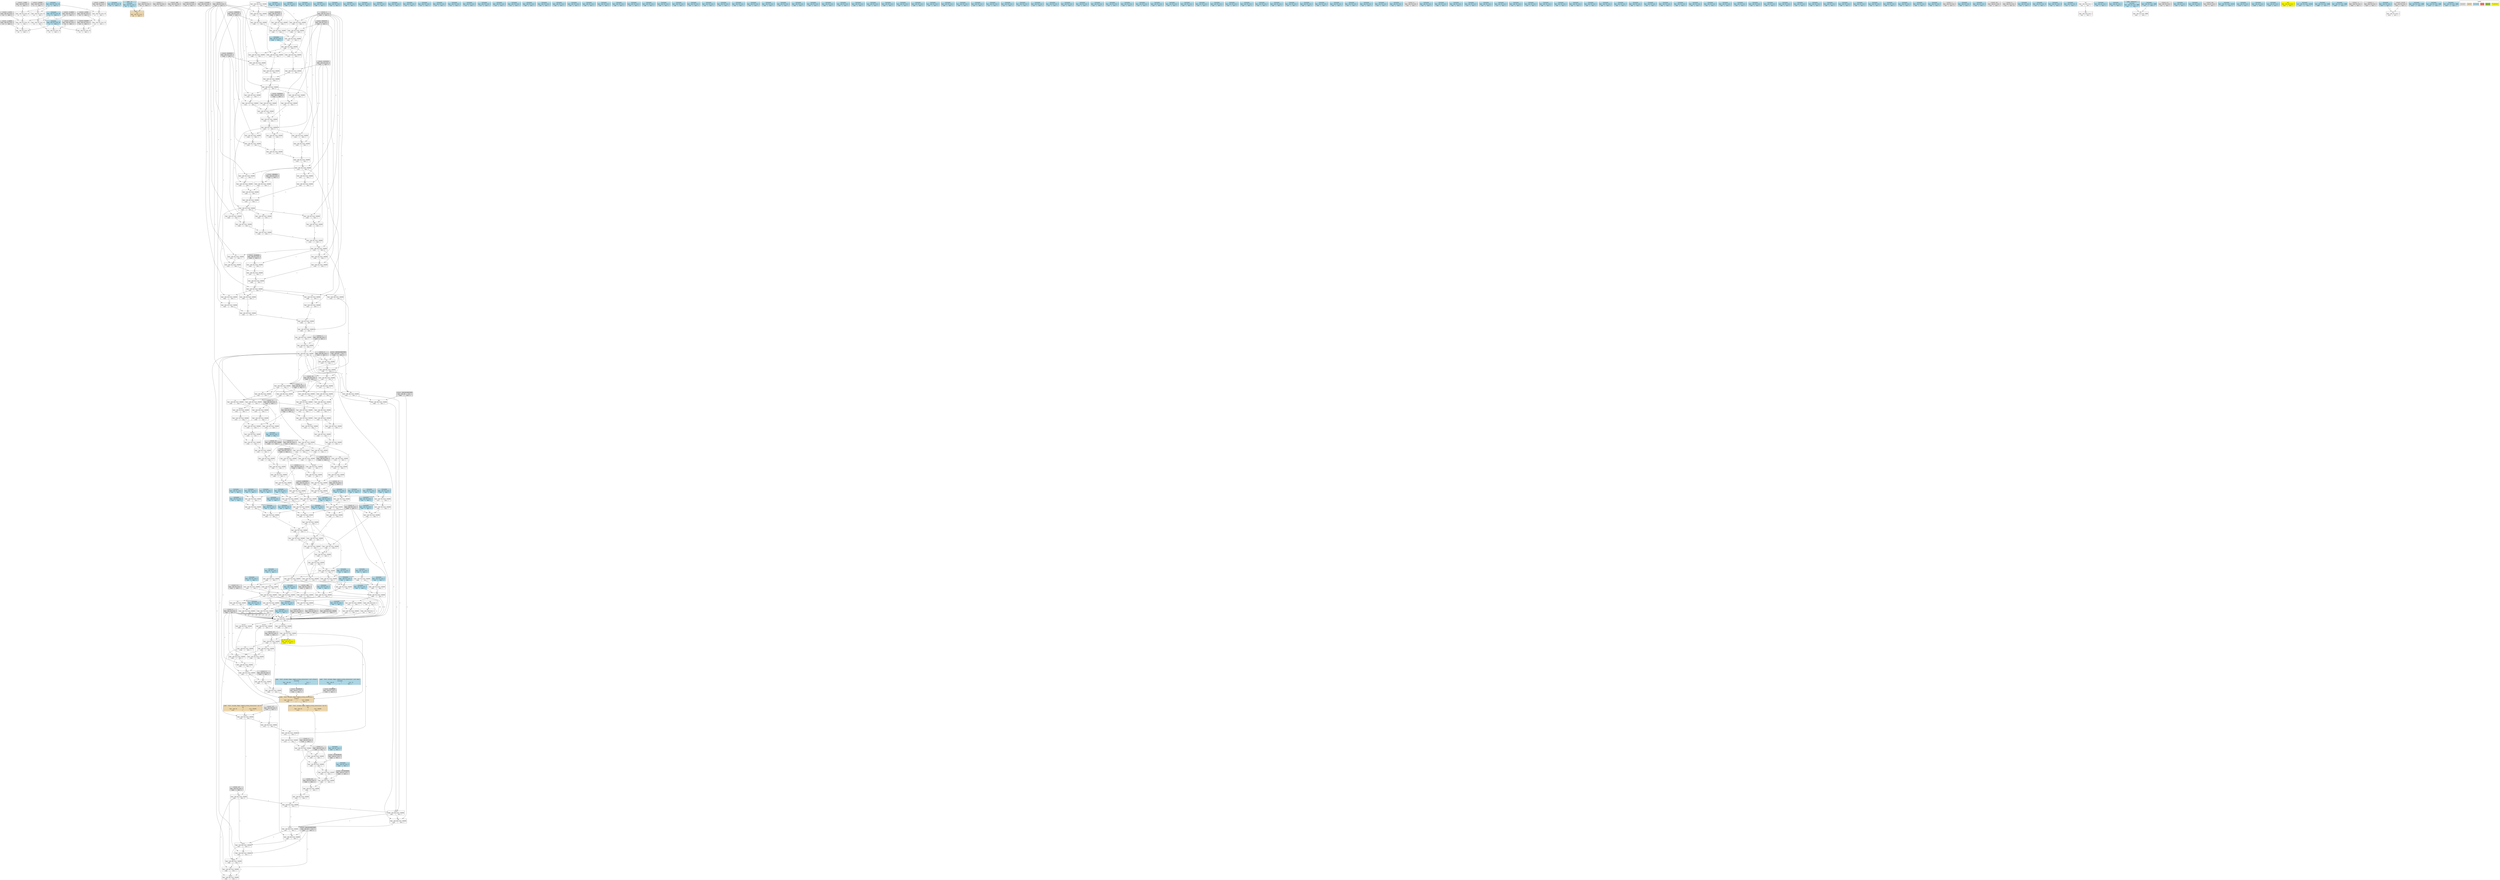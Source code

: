 digraph {
    rankdir=TB;
    graph [dpi=50 fontname=Consolas];
    node [shape=record fontname=Consolas];
    edge [fontname=Consolas];
    1 [label="{Evaluated|{Type: cuda f32|Size: 95}|{r1|Refs: 4}}}" fillcolor=lightblue2 style=filled];
    2 [label="{Evaluated|{Type: cuda f32|Size: 95}|{r2|Refs: 4}}}" fillcolor=lightblue2 style=filled];
    3 [label="{Evaluated|{Type: cuda f32|Size: 95}|{r3|Refs: 4}}}" fillcolor=lightblue2 style=filled];
    5 [label="{Literal: 3.24048|{Type: cuda f32|Size: 1}|{r5|Refs: 1}}}" fillcolor=gray90 style=filled];
    6 [label="{Literal: -0.969256|{Type: cuda f32|Size: 1}|{r6|Refs: 1}}}" fillcolor=gray90 style=filled];
    7 [label="{Literal: 0.055648|{Type: cuda f32|Size: 1}|{r7|Refs: 1}}}" fillcolor=gray90 style=filled];
    8 [label="{mul|{Type: cuda f32|Size: 95}|{r8|Refs: 1}}}"];
    9 [label="{mul|{Type: cuda f32|Size: 95}|{r9|Refs: 1}}}"];
    10 [label="{mul|{Type: cuda f32|Size: 95}|{r10|Refs: 1}}}"];
    11 [label="{Literal: -1.53715|{Type: cuda f32|Size: 1}|{r11|Refs: 1}}}" fillcolor=gray90 style=filled];
    12 [label="{Literal: 1.87599|{Type: cuda f32|Size: 1}|{r12|Refs: 1}}}" fillcolor=gray90 style=filled];
    13 [label="{Literal: -0.204043|{Type: cuda f32|Size: 1}|{r13|Refs: 1}}}" fillcolor=gray90 style=filled];
    14 [label="{fma|{Type: cuda f32|Size: 95}|{r14|Refs: 1}}}"];
    15 [label="{fma|{Type: cuda f32|Size: 95}|{r15|Refs: 1}}}"];
    16 [label="{fma|{Type: cuda f32|Size: 95}|{r16|Refs: 1}}}"];
    17 [label="{Literal: -0.498535|{Type: cuda f32|Size: 1}|{r17|Refs: 1}}}" fillcolor=gray90 style=filled];
    18 [label="{Literal: 0.041556|{Type: cuda f32|Size: 1}|{r18|Refs: 1}}}" fillcolor=gray90 style=filled];
    19 [label="{Literal: 1.05731|{Type: cuda f32|Size: 1}|{r19|Refs: 1}}}" fillcolor=gray90 style=filled];
    20 [label="{fma|{Type: cuda f32|Size: 95}|{r20|Refs: 1}}}"];
    21 [label="{fma|{Type: cuda f32|Size: 95}|{r21|Refs: 1}}}"];
    22 [label="{fma|{Type: cuda f32|Size: 95}|{r22|Refs: 1}}}"];
    23 [label="{Evaluated|{Type: cuda f32|Size: 95}|{r23|Refs: 1}}}" fillcolor=lightblue2 style=filled];
    24 [label="{Label: \"b\"|Evaluated|{Type: cuda f32|Size: 1}|{r24|Refs: 2}}}" fillcolor=lightblue2 style=filled];
    25 [label="{Literal: 2|{Type: cuda f32|Size: 1}|{r25|Refs: 2}}}" fillcolor=gray90 style=filled];
    26 [label="{Label: \"c\"|mul|{Type: cuda f32|Size: 1}|{r26|Refs: 1}}}" fillcolor=wheat style=filled];
    27 [label="{Literal: 1|{Type: cuda f32|Size: 1}|{r27|Refs: 1}}}" fillcolor=gray90 style=filled];
    76 [label="{Literal: 1000|{Type: cuda f32|Size: 1}|{r76|Refs: 1}}}" fillcolor=gray90 style=filled];
    115 [label="{Literal: 0.315299|{Type: cuda f32|Size: 1}|{r115|Refs: 2}}}" fillcolor=gray90 style=filled];
    147 [label="{Literal: -0.315299|{Type: cuda f32|Size: 1}|{r147|Refs: 2}}}" fillcolor=gray90 style=filled];
    151 [label="{Evaluated|{Type: cuda f32|Size: 1}|{r151|Refs: 2}}}" fillcolor=lightblue2 style=filled];
    152 [label="{Evaluated|{Type: cuda f32|Size: 1}|{r152|Refs: 2}}}" fillcolor=lightblue2 style=filled];
    153 [label="{Evaluated|{Type: cuda f32|Size: 1}|{r153|Refs: 2}}}" fillcolor=lightblue2 style=filled];
    154 [label="{Evaluated|{Type: cuda f32|Size: 1}|{r154|Refs: 1}}}" fillcolor=lightblue2 style=filled];
    155 [label="{Evaluated|{Type: cuda f32|Size: 1}|{r155|Refs: 2}}}" fillcolor=lightblue2 style=filled];
    156 [label="{Evaluated|{Type: cuda f32|Size: 1}|{r156|Refs: 2}}}" fillcolor=lightblue2 style=filled];
    157 [label="{Evaluated|{Type: cuda f32|Size: 1}|{r157|Refs: 2}}}" fillcolor=lightblue2 style=filled];
    158 [label="{Evaluated|{Type: cuda f32|Size: 1}|{r158|Refs: 1}}}" fillcolor=lightblue2 style=filled];
    159 [label="{Evaluated|{Type: cuda f32|Size: 1}|{r159|Refs: 2}}}" fillcolor=lightblue2 style=filled];
    160 [label="{Evaluated|{Type: cuda f32|Size: 1}|{r160|Refs: 2}}}" fillcolor=lightblue2 style=filled];
    161 [label="{Evaluated|{Type: cuda f32|Size: 1}|{r161|Refs: 2}}}" fillcolor=lightblue2 style=filled];
    162 [label="{Evaluated|{Type: cuda f32|Size: 1}|{r162|Refs: 1}}}" fillcolor=lightblue2 style=filled];
    163 [label="{Evaluated|{Type: cuda f32|Size: 1}|{r163|Refs: 2}}}" fillcolor=lightblue2 style=filled];
    164 [label="{Evaluated|{Type: cuda f32|Size: 1}|{r164|Refs: 2}}}" fillcolor=lightblue2 style=filled];
    165 [label="{Evaluated|{Type: cuda f32|Size: 1}|{r165|Refs: 2}}}" fillcolor=lightblue2 style=filled];
    166 [label="{Evaluated|{Type: cuda f32|Size: 1}|{r166|Refs: 1}}}" fillcolor=lightblue2 style=filled];
    167 [label="{Evaluated|{Type: cuda f32|Size: 1}|{r167|Refs: 1}}}" fillcolor=lightblue2 style=filled];
    168 [label="{Evaluated|{Type: cuda f32|Size: 1}|{r168|Refs: 1}}}" fillcolor=lightblue2 style=filled];
    169 [label="{Evaluated|{Type: cuda f32|Size: 1}|{r169|Refs: 1}}}" fillcolor=lightblue2 style=filled];
    170 [label="{Evaluated|{Type: cuda f32|Size: 1}|{r170|Refs: 1}}}" fillcolor=lightblue2 style=filled];
    171 [label="{Evaluated|{Type: cuda f32|Size: 1}|{r171|Refs: 1}}}" fillcolor=lightblue2 style=filled];
    172 [label="{Evaluated|{Type: cuda f32|Size: 1}|{r172|Refs: 1}}}" fillcolor=lightblue2 style=filled];
    173 [label="{Evaluated|{Type: cuda f32|Size: 1}|{r173|Refs: 1}}}" fillcolor=lightblue2 style=filled];
    174 [label="{Evaluated|{Type: cuda f32|Size: 1}|{r174|Refs: 1}}}" fillcolor=lightblue2 style=filled];
    175 [label="{Evaluated|{Type: cuda f32|Size: 1}|{r175|Refs: 1}}}" fillcolor=lightblue2 style=filled];
    176 [label="{Evaluated|{Type: cuda f32|Size: 1}|{r176|Refs: 1}}}" fillcolor=lightblue2 style=filled];
    177 [label="{Evaluated|{Type: cuda f32|Size: 1}|{r177|Refs: 1}}}" fillcolor=lightblue2 style=filled];
    178 [label="{Evaluated|{Type: cuda f32|Size: 1}|{r178|Refs: 1}}}" fillcolor=lightblue2 style=filled];
    179 [label="{Evaluated|{Type: cuda f32|Size: 1}|{r179|Refs: 1}}}" fillcolor=lightblue2 style=filled];
    180 [label="{Evaluated|{Type: cuda f32|Size: 1}|{r180|Refs: 1}}}" fillcolor=lightblue2 style=filled];
    181 [label="{Evaluated|{Type: cuda f32|Size: 1}|{r181|Refs: 1}}}" fillcolor=lightblue2 style=filled];
    182 [label="{Evaluated|{Type: cuda f32|Size: 1}|{r182|Refs: 1}}}" fillcolor=lightblue2 style=filled];
    183 [label="{Evaluated|{Type: cuda f32|Size: 1}|{r183|Refs: 1}}}" fillcolor=lightblue2 style=filled];
    184 [label="{Evaluated|{Type: cuda f32|Size: 1}|{r184|Refs: 1}}}" fillcolor=lightblue2 style=filled];
    185 [label="{Evaluated|{Type: cuda f32|Size: 1}|{r185|Refs: 1}}}" fillcolor=lightblue2 style=filled];
    186 [label="{Evaluated|{Type: cuda f32|Size: 1}|{r186|Refs: 1}}}" fillcolor=lightblue2 style=filled];
    187 [label="{Evaluated|{Type: cuda f32|Size: 1}|{r187|Refs: 1}}}" fillcolor=lightblue2 style=filled];
    188 [label="{Evaluated|{Type: cuda f32|Size: 1}|{r188|Refs: 1}}}" fillcolor=lightblue2 style=filled];
    189 [label="{Evaluated|{Type: cuda f32|Size: 1}|{r189|Refs: 1}}}" fillcolor=lightblue2 style=filled];
    190 [label="{Evaluated|{Type: cuda f32|Size: 1}|{r190|Refs: 1}}}" fillcolor=lightblue2 style=filled];
    191 [label="{Evaluated|{Type: cuda f32|Size: 1}|{r191|Refs: 1}}}" fillcolor=lightblue2 style=filled];
    192 [label="{Evaluated|{Type: cuda f32|Size: 1}|{r192|Refs: 1}}}" fillcolor=lightblue2 style=filled];
    193 [label="{Evaluated|{Type: cuda f32|Size: 1}|{r193|Refs: 1}}}" fillcolor=lightblue2 style=filled];
    194 [label="{Evaluated|{Type: cuda f32|Size: 1}|{r194|Refs: 1}}}" fillcolor=lightblue2 style=filled];
    195 [label="{Evaluated|{Type: cuda f32|Size: 1}|{r195|Refs: 1}}}" fillcolor=lightblue2 style=filled];
    196 [label="{Evaluated|{Type: cuda f32|Size: 1}|{r196|Refs: 1}}}" fillcolor=lightblue2 style=filled];
    197 [label="{Evaluated|{Type: cuda f32|Size: 1}|{r197|Refs: 1}}}" fillcolor=lightblue2 style=filled];
    198 [label="{Evaluated|{Type: cuda f32|Size: 1}|{r198|Refs: 1}}}" fillcolor=lightblue2 style=filled];
    199 [label="{Evaluated|{Type: cuda f32|Size: 1}|{r199|Refs: 1}}}" fillcolor=lightblue2 style=filled];
    200 [label="{Evaluated|{Type: cuda f32|Size: 1}|{r200|Refs: 1}}}" fillcolor=lightblue2 style=filled];
    201 [label="{Evaluated|{Type: cuda f32|Size: 1}|{r201|Refs: 1}}}" fillcolor=lightblue2 style=filled];
    202 [label="{Evaluated|{Type: cuda f32|Size: 1}|{r202|Refs: 1}}}" fillcolor=lightblue2 style=filled];
    203 [label="{Evaluated|{Type: cuda f32|Size: 1}|{r203|Refs: 1}}}" fillcolor=lightblue2 style=filled];
    204 [label="{Evaluated|{Type: cuda f32|Size: 1}|{r204|Refs: 1}}}" fillcolor=lightblue2 style=filled];
    205 [label="{Evaluated|{Type: cuda f32|Size: 1}|{r205|Refs: 1}}}" fillcolor=lightblue2 style=filled];
    206 [label="{Evaluated|{Type: cuda f32|Size: 1}|{r206|Refs: 1}}}" fillcolor=lightblue2 style=filled];
    207 [label="{Evaluated|{Type: cuda f32|Size: 1}|{r207|Refs: 1}}}" fillcolor=lightblue2 style=filled];
    208 [label="{Evaluated|{Type: cuda f32|Size: 1}|{r208|Refs: 1}}}" fillcolor=lightblue2 style=filled];
    209 [label="{Evaluated|{Type: cuda f32|Size: 1}|{r209|Refs: 1}}}" fillcolor=lightblue2 style=filled];
    210 [label="{Evaluated|{Type: cuda f32|Size: 1}|{r210|Refs: 1}}}" fillcolor=lightblue2 style=filled];
    211 [label="{Evaluated|{Type: cuda f32|Size: 1}|{r211|Refs: 1}}}" fillcolor=lightblue2 style=filled];
    212 [label="{Evaluated|{Type: cuda f32|Size: 1}|{r212|Refs: 1}}}" fillcolor=lightblue2 style=filled];
    213 [label="{Evaluated|{Type: cuda f32|Size: 1}|{r213|Refs: 1}}}" fillcolor=lightblue2 style=filled];
    214 [label="{Evaluated|{Type: cuda f32|Size: 1}|{r214|Refs: 1}}}" fillcolor=lightblue2 style=filled];
    215 [label="{Evaluated|{Type: cuda f32|Size: 1}|{r215|Refs: 2}}}" fillcolor=lightblue2 style=filled];
    216 [label="{Evaluated|{Type: cuda f32|Size: 1}|{r216|Refs: 2}}}" fillcolor=lightblue2 style=filled];
    217 [label="{Evaluated|{Type: cuda f32|Size: 1}|{r217|Refs: 2}}}" fillcolor=lightblue2 style=filled];
    218 [label="{Evaluated|{Type: cuda f32|Size: 1}|{r218|Refs: 2}}}" fillcolor=lightblue2 style=filled];
    219 [label="{Evaluated|{Type: cuda f32|Size: 1}|{r219|Refs: 2}}}" fillcolor=lightblue2 style=filled];
    220 [label="{Evaluated|{Type: cuda f32|Size: 1}|{r220|Refs: 2}}}" fillcolor=lightblue2 style=filled];
    221 [label="{Evaluated|{Type: cuda f32|Size: 1}|{r221|Refs: 2}}}" fillcolor=lightblue2 style=filled];
    222 [label="{Evaluated|{Type: cuda f32|Size: 1}|{r222|Refs: 2}}}" fillcolor=lightblue2 style=filled];
    223 [label="{Evaluated|{Type: cuda f32|Size: 1}|{r223|Refs: 2}}}" fillcolor=lightblue2 style=filled];
    224 [label="{Evaluated|{Type: cuda f32|Size: 1}|{r224|Refs: 2}}}" fillcolor=lightblue2 style=filled];
    225 [label="{Evaluated|{Type: cuda f32|Size: 1}|{r225|Refs: 2}}}" fillcolor=lightblue2 style=filled];
    226 [label="{Evaluated|{Type: cuda f32|Size: 1}|{r226|Refs: 2}}}" fillcolor=lightblue2 style=filled];
    227 [label="{Evaluated|{Type: cuda f32|Size: 1}|{r227|Refs: 2}}}" fillcolor=lightblue2 style=filled];
    228 [label="{Evaluated|{Type: cuda f32|Size: 1}|{r228|Refs: 2}}}" fillcolor=lightblue2 style=filled];
    229 [label="{Evaluated|{Type: cuda f32|Size: 1}|{r229|Refs: 2}}}" fillcolor=lightblue2 style=filled];
    230 [label="{Evaluated|{Type: cuda f32|Size: 1}|{r230|Refs: 2}}}" fillcolor=lightblue2 style=filled];
    231 [label="{Evaluated|{Type: cuda f32|Size: 1}|{r231|Refs: 1}}}" fillcolor=lightblue2 style=filled];
    232 [label="{Evaluated|{Type: cuda f32|Size: 1}|{r232|Refs: 1}}}" fillcolor=lightblue2 style=filled];
    233 [label="{Evaluated|{Type: cuda f32|Size: 1}|{r233|Refs: 1}}}" fillcolor=lightblue2 style=filled];
    234 [label="{Evaluated|{Type: cuda f32|Size: 1}|{r234|Refs: 1}}}" fillcolor=lightblue2 style=filled];
    235 [label="{Evaluated|{Type: cuda f32|Size: 1}|{r235|Refs: 1}}}" fillcolor=lightblue2 style=filled];
    236 [label="{Evaluated|{Type: cuda f32|Size: 1}|{r236|Refs: 1}}}" fillcolor=lightblue2 style=filled];
    237 [label="{Evaluated|{Type: cuda f32|Size: 1}|{r237|Refs: 1}}}" fillcolor=lightblue2 style=filled];
    238 [label="{Evaluated|{Type: cuda f32|Size: 1}|{r238|Refs: 1}}}" fillcolor=lightblue2 style=filled];
    239 [label="{Evaluated|{Type: cuda f32|Size: 1}|{r239|Refs: 1}}}" fillcolor=lightblue2 style=filled];
    240 [label="{Evaluated|{Type: cuda f32|Size: 1}|{r240|Refs: 1}}}" fillcolor=lightblue2 style=filled];
    241 [label="{Evaluated|{Type: cuda f32|Size: 1}|{r241|Refs: 1}}}" fillcolor=lightblue2 style=filled];
    242 [label="{Evaluated|{Type: cuda f32|Size: 1}|{r242|Refs: 1}}}" fillcolor=lightblue2 style=filled];
    243 [label="{Evaluated|{Type: cuda f32|Size: 1}|{r243|Refs: 1}}}" fillcolor=lightblue2 style=filled];
    244 [label="{Evaluated|{Type: cuda f32|Size: 1}|{r244|Refs: 1}}}" fillcolor=lightblue2 style=filled];
    245 [label="{Evaluated|{Type: cuda f32|Size: 1}|{r245|Refs: 1}}}" fillcolor=lightblue2 style=filled];
    246 [label="{Evaluated|{Type: cuda f32|Size: 1}|{r246|Refs: 1}}}" fillcolor=lightblue2 style=filled];
    247 [label="{Evaluated|{Type: cuda f32|Size: 1}|{r247|Refs: 1}}}" fillcolor=lightblue2 style=filled];
    248 [label="{Evaluated|{Type: cuda f32|Size: 1}|{r248|Refs: 1}}}" fillcolor=lightblue2 style=filled];
    249 [label="{Evaluated|{Type: cuda f32|Size: 1}|{r249|Refs: 1}}}" fillcolor=lightblue2 style=filled];
    250 [label="{Evaluated|{Type: cuda f32|Size: 1}|{r250|Refs: 1}}}" fillcolor=lightblue2 style=filled];
    251 [label="{Evaluated|{Type: cuda f32|Size: 1}|{r251|Refs: 1}}}" fillcolor=lightblue2 style=filled];
    252 [label="{Evaluated|{Type: cuda f32|Size: 1}|{r252|Refs: 1}}}" fillcolor=lightblue2 style=filled];
    253 [label="{Evaluated|{Type: cuda f32|Size: 1}|{r253|Refs: 1}}}" fillcolor=lightblue2 style=filled];
    254 [label="{Evaluated|{Type: cuda f32|Size: 1}|{r254|Refs: 1}}}" fillcolor=lightblue2 style=filled];
    255 [label="{Literal: 0|{Type: cuda f32|Size: 1}|{r255|Refs: 2}}}" fillcolor=gray90 style=filled];
    267 [label="{Evaluated|{Type: cuda f32|Size: 1}|{r267|Refs: 1}}}" fillcolor=lightblue2 style=filled];
    268 [label="{Evaluated|{Type: cuda f32|Size: 1}|{r268|Refs: 1}}}" fillcolor=lightblue2 style=filled];
    269 [label="{Evaluated|{Type: cuda f32|Size: 1}|{r269|Refs: 1}}}" fillcolor=lightblue2 style=filled];
    275 [label="{Evaluated|{Type: cuda f32|Size: 1}|{r275|Refs: 1}}}" fillcolor=lightblue2 style=filled];
    276 [label="{Evaluated|{Type: cuda f32|Size: 1}|{r276|Refs: 1}}}" fillcolor=lightblue2 style=filled];
    277 [label="{Evaluated|{Type: cuda f32|Size: 1}|{r277|Refs: 1}}}" fillcolor=lightblue2 style=filled];
    278 [label="{Evaluated|{Type: cuda f32|Size: 1}|{r278|Refs: 1}}}" fillcolor=lightblue2 style=filled];
    279 [label="{Evaluated|{Type: cuda f32|Size: 1}|{r279|Refs: 1}}}" fillcolor=lightblue2 style=filled];
    280 [label="{Evaluated|{Type: cuda f32|Size: 1}|{r280|Refs: 1}}}" fillcolor=lightblue2 style=filled];
    281 [label="{Evaluated|{Type: cuda f32|Size: 1}|{r281|Refs: 1}}}" fillcolor=lightblue2 style=filled];
    282 [label="{Evaluated|{Type: cuda f32|Size: 1}|{r282|Refs: 1}}}" fillcolor=lightblue2 style=filled];
    283 [label="{Evaluated|{Type: cuda f32|Size: 1}|{r283|Refs: 1}}}" fillcolor=lightblue2 style=filled];
    284 [label="{Evaluated|{Type: cuda f32|Size: 1}|{r284|Refs: 1}}}" fillcolor=lightblue2 style=filled];
    285 [label="{Evaluated|{Type: cuda f32|Size: 1}|{r285|Refs: 1}}}" fillcolor=lightblue2 style=filled];
    286 [label="{Evaluated|{Type: cuda f32|Size: 1}|{r286|Refs: 1}}}" fillcolor=lightblue2 style=filled];
    287 [label="{Evaluated|{Type: cuda f32|Size: 1}|{r287|Refs: 1}}}" fillcolor=lightblue2 style=filled];
    288 [label="{Evaluated|{Type: cuda f32|Size: 1}|{r288|Refs: 1}}}" fillcolor=lightblue2 style=filled];
    289 [label="{Evaluated|{Type: cuda f32|Size: 1}|{r289|Refs: 1}}}" fillcolor=lightblue2 style=filled];
    290 [label="{Evaluated|{Type: cuda f32|Size: 1}|{r290|Refs: 1}}}" fillcolor=lightblue2 style=filled];
    291 [label="{Evaluated|{Type: cuda f32|Size: 1}|{r291|Refs: 1}}}" fillcolor=lightblue2 style=filled];
    292 [label="{Evaluated|{Type: cuda f32|Size: 1}|{r292|Refs: 1}}}" fillcolor=lightblue2 style=filled];
    293 [label="{Evaluated|{Type: cuda f32|Size: 1}|{r293|Refs: 1}}}" fillcolor=lightblue2 style=filled];
    294 [label="{Evaluated|{Type: cuda f32|Size: 1}|{r294|Refs: 1}}}" fillcolor=lightblue2 style=filled];
    295 [label="{Evaluated|{Type: cuda f32|Size: 1}|{r295|Refs: 1}}}" fillcolor=lightblue2 style=filled];
    296 [label="{Evaluated|{Type: cuda f32|Size: 1}|{r296|Refs: 1}}}" fillcolor=lightblue2 style=filled];
    297 [label="{Evaluated|{Type: cuda f32|Size: 1}|{r297|Refs: 1}}}" fillcolor=lightblue2 style=filled];
    298 [label="{Evaluated|{Type: cuda f32|Size: 1}|{r298|Refs: 1}}}" fillcolor=lightblue2 style=filled];
    299 [label="{Evaluated|{Type: cuda f32|Size: 1}|{r299|Refs: 1}}}" fillcolor=lightblue2 style=filled];
    300 [label="{Evaluated|{Type: cuda f32|Size: 1}|{r300|Refs: 1}}}" fillcolor=lightblue2 style=filled];
    301 [label="{Evaluated|{Type: cuda f32|Size: 1}|{r301|Refs: 1}}}" fillcolor=lightblue2 style=filled];
    302 [label="{Evaluated|{Type: cuda f32|Size: 1}|{r302|Refs: 1}}}" fillcolor=lightblue2 style=filled];
    303 [label="{Evaluated|{Type: cuda f32|Size: 1}|{r303|Refs: 1}}}" fillcolor=lightblue2 style=filled];
    304 [label="{Evaluated|{Type: cuda f32|Size: 1}|{r304|Refs: 1}}}" fillcolor=lightblue2 style=filled];
    305 [label="{Evaluated|{Type: cuda f32|Size: 1}|{r305|Refs: 1}}}" fillcolor=lightblue2 style=filled];
    306 [label="{Evaluated|{Type: cuda f32|Size: 1}|{r306|Refs: 1}}}" fillcolor=lightblue2 style=filled];
    307 [label="{Literal: 1|{Type: cuda f32|Size: 1}|{r307|Refs: 17}}}" fillcolor=gray90 style=filled];
    309 [label="{Evaluated|{Type: cuda u32|Size: 1}|{r309|Refs: 1}}}" fillcolor=lightblue2 style=filled];
    310 [label="{Evaluated|{Type: cuda u32|Size: 1}|{r310|Refs: 1}}}" fillcolor=lightblue2 style=filled];
    312 [label="{Literal: 0x1|{Type: cuda ptr|Size: 1}|{r312|Refs: 1}}}" fillcolor=gray90 style=filled];
    313 [label="{Literal: 0|{Type: cuda f32|Size: 1}|{r313|Refs: 50}}}" fillcolor=gray90 style=filled];
    314 [label="{Evaluated|{Type: cuda u32|Size: 6}|{r314|Refs: 1}}}" fillcolor=lightblue2 style=filled];
    315 [label="{Evaluated|{Type: cuda f32|Size: 12}|{r315|Refs: 1}}}" fillcolor=lightblue2 style=filled];
    316 [label="{Evaluated|{Type: cuda f32|Size: 12}|{r316|Refs: 1}}}" fillcolor=lightblue2 style=filled];
    317 [label="{Evaluated|{Type: cuda f32|Size: 8}|{r317|Refs: 1}}}" fillcolor=lightblue2 style=filled];
    319 [label="{nop|{Type: cuda void |Size: 1}|{r319|Refs: 1}}}"];
    320 [label="{nop|{Type: cuda void |Size: 1}|{r320|Refs: 1}}}"];
    321 [label="{nop|{Type: cuda void |Size: 1}|{r321|Refs: 3}}}"];
    322 [label="{nop|{Type: cuda void |Size: 1}|{r322|Refs: 2}}}"];
    323 [label="{Evaluated|{Type: cuda u64|Size: 1}|{r323|Refs: 2}}}" fillcolor=lightblue2 style=filled];
    324 [label="{Evaluated|{Type: cuda u32|Size: 1}|{r324|Refs: 1}}}" fillcolor=lightblue2 style=filled];
    325 [label="{Evaluated|{Type: cuda u32|Size: 1}|{r325|Refs: 1}}}" fillcolor=lightblue2 style=filled];
    326 [label="{Label: \"myTexture\"|Evaluated|{Type: cuda f32|Size: 40000}|{r326|Refs: 2}}}" fillcolor=lightblue2 style=filled];
    327 [label="{Literal: 0.5|{Type: cuda f32|Size: 1}|{r327|Refs: 1}}}" fillcolor=gray90 style=filled];
    329 [label="{Evaluated|{Type: cuda u32|Size: 1}|{r329|Refs: 1}}}" fillcolor=lightblue2 style=filled];
    330 [label="{Evaluated|{Type: cuda u32|Size: 1}|{r330|Refs: 1}}}" fillcolor=lightblue2 style=filled];
    332 [label="{Literal: 0x4|{Type: cuda ptr|Size: 1}|{r332|Refs: 1}}}" fillcolor=gray90 style=filled];
    333 [label="{Evaluated|{Type: cuda f32|Size: 40000}|{r333|Refs: 2}}}" fillcolor=lightblue2 style=filled];
    2169 [label="{Evaluated|{Type: cuda f32|Size: 3145728}|{r2169|Refs: 1}}}" fillcolor=lightblue2 style=filled];
    2178 [label="{Evaluated|{Type: cuda f32|Size: 1}|{r2178|Refs: 1}}}" fillcolor=lightblue2 style=filled];
    2189 [label="{Evaluated|{Type: cuda u32|Size: 1}|{r2189|Refs: 1}}}" fillcolor=lightblue2 style=filled];
    2190 [label="{Evaluated|{Type: cuda u32|Size: 1}|{r2190|Refs: 1}}}" fillcolor=lightblue2 style=filled];
    2191 [label="{counter|{Type: cuda u32|Size: 4194304}|{r2191|Refs: 5}}}"];
    2194 [label="{Evaluated|{Type: cuda u32|Size: 1}|{r2194|Refs: 1}}}" fillcolor=lightblue2 style=filled];
    2196 [label="{Literal: 2654435769|{Type: cuda u32|Size: 1}|{r2196|Refs: 2}}}" fillcolor=gray90 style=filled];
    2197 [label="{Literal: 4|{Type: cuda u32|Size: 1}|{r2197|Refs: 8}}}" fillcolor=gray90 style=filled];
    2198 [label="{shl|{Type: cuda u32|Size: 4194304}|{r2198|Refs: 1}}}"];
    2199 [label="{Literal: 2738958700|{Type: cuda u32|Size: 1}|{r2199|Refs: 4}}}" fillcolor=gray90 style=filled];
    2200 [label="{add|{Type: cuda u32|Size: 4194304}|{r2200|Refs: 1}}}"];
    2201 [label="{add|{Type: cuda u32|Size: 4194304}|{r2201|Refs: 1}}}"];
    2202 [label="{xor|{Type: cuda u32|Size: 4194304}|{r2202|Refs: 1}}}"];
    2203 [label="{Literal: 5|{Type: cuda u32|Size: 1}|{r2203|Refs: 8}}}" fillcolor=gray90 style=filled];
    2204 [label="{shr|{Type: cuda u32|Size: 4194304}|{r2204|Refs: 1}}}"];
    2205 [label="{Literal: 3355524772|{Type: cuda u32|Size: 1}|{r2205|Refs: 4}}}" fillcolor=gray90 style=filled];
    2206 [label="{add|{Type: cuda u32|Size: 4194304}|{r2206|Refs: 1}}}"];
    2207 [label="{xor|{Type: cuda u32|Size: 4194304}|{r2207|Refs: 1}}}"];
    2208 [label="{add|{Type: cuda u32|Size: 4194304}|{r2208|Refs: 4}}}"];
    2209 [label="{shl|{Type: cuda u32|Size: 4194304}|{r2209|Refs: 1}}}"];
    2210 [label="{Literal: 2911926141|{Type: cuda u32|Size: 1}|{r2210|Refs: 4}}}" fillcolor=gray90 style=filled];
    2211 [label="{add|{Type: cuda u32|Size: 4194304}|{r2211|Refs: 1}}}"];
    2212 [label="{add|{Type: cuda u32|Size: 4194304}|{r2212|Refs: 1}}}"];
    2213 [label="{xor|{Type: cuda u32|Size: 4194304}|{r2213|Refs: 1}}}"];
    2214 [label="{shr|{Type: cuda u32|Size: 4194304}|{r2214|Refs: 1}}}"];
    2215 [label="{Literal: 2123724318|{Type: cuda u32|Size: 1}|{r2215|Refs: 4}}}" fillcolor=gray90 style=filled];
    2216 [label="{add|{Type: cuda u32|Size: 4194304}|{r2216|Refs: 1}}}"];
    2217 [label="{xor|{Type: cuda u32|Size: 4194304}|{r2217|Refs: 1}}}"];
    2218 [label="{add|{Type: cuda u32|Size: 4194304}|{r2218|Refs: 4}}}"];
    2219 [label="{Literal: 1013904242|{Type: cuda u32|Size: 1}|{r2219|Refs: 2}}}" fillcolor=gray90 style=filled];
    2220 [label="{shl|{Type: cuda u32|Size: 4194304}|{r2220|Refs: 1}}}"];
    2221 [label="{add|{Type: cuda u32|Size: 4194304}|{r2221|Refs: 1}}}"];
    2222 [label="{add|{Type: cuda u32|Size: 4194304}|{r2222|Refs: 1}}}"];
    2223 [label="{xor|{Type: cuda u32|Size: 4194304}|{r2223|Refs: 1}}}"];
    2224 [label="{shr|{Type: cuda u32|Size: 4194304}|{r2224|Refs: 1}}}"];
    2225 [label="{add|{Type: cuda u32|Size: 4194304}|{r2225|Refs: 1}}}"];
    2226 [label="{xor|{Type: cuda u32|Size: 4194304}|{r2226|Refs: 1}}}"];
    2227 [label="{add|{Type: cuda u32|Size: 4194304}|{r2227|Refs: 4}}}"];
    2228 [label="{shl|{Type: cuda u32|Size: 4194304}|{r2228|Refs: 1}}}"];
    2229 [label="{add|{Type: cuda u32|Size: 4194304}|{r2229|Refs: 1}}}"];
    2230 [label="{add|{Type: cuda u32|Size: 4194304}|{r2230|Refs: 1}}}"];
    2231 [label="{xor|{Type: cuda u32|Size: 4194304}|{r2231|Refs: 1}}}"];
    2232 [label="{shr|{Type: cuda u32|Size: 4194304}|{r2232|Refs: 1}}}"];
    2233 [label="{add|{Type: cuda u32|Size: 4194304}|{r2233|Refs: 1}}}"];
    2234 [label="{xor|{Type: cuda u32|Size: 4194304}|{r2234|Refs: 1}}}"];
    2235 [label="{add|{Type: cuda u32|Size: 4194304}|{r2235|Refs: 4}}}"];
    2236 [label="{Literal: 3668340011|{Type: cuda u32|Size: 1}|{r2236|Refs: 2}}}" fillcolor=gray90 style=filled];
    2237 [label="{shl|{Type: cuda u32|Size: 4194304}|{r2237|Refs: 1}}}"];
    2238 [label="{add|{Type: cuda u32|Size: 4194304}|{r2238|Refs: 1}}}"];
    2239 [label="{add|{Type: cuda u32|Size: 4194304}|{r2239|Refs: 1}}}"];
    2240 [label="{xor|{Type: cuda u32|Size: 4194304}|{r2240|Refs: 1}}}"];
    2241 [label="{shr|{Type: cuda u32|Size: 4194304}|{r2241|Refs: 1}}}"];
    2242 [label="{add|{Type: cuda u32|Size: 4194304}|{r2242|Refs: 1}}}"];
    2243 [label="{xor|{Type: cuda u32|Size: 4194304}|{r2243|Refs: 1}}}"];
    2244 [label="{add|{Type: cuda u32|Size: 4194304}|{r2244|Refs: 4}}}"];
    2245 [label="{shl|{Type: cuda u32|Size: 4194304}|{r2245|Refs: 1}}}"];
    2246 [label="{add|{Type: cuda u32|Size: 4194304}|{r2246|Refs: 1}}}"];
    2247 [label="{add|{Type: cuda u32|Size: 4194304}|{r2247|Refs: 1}}}"];
    2248 [label="{xor|{Type: cuda u32|Size: 4194304}|{r2248|Refs: 1}}}"];
    2249 [label="{shr|{Type: cuda u32|Size: 4194304}|{r2249|Refs: 1}}}"];
    2250 [label="{add|{Type: cuda u32|Size: 4194304}|{r2250|Refs: 1}}}"];
    2251 [label="{xor|{Type: cuda u32|Size: 4194304}|{r2251|Refs: 1}}}"];
    2252 [label="{add|{Type: cuda u32|Size: 4194304}|{r2252|Refs: 4}}}"];
    2253 [label="{Literal: 2027808484|{Type: cuda u32|Size: 1}|{r2253|Refs: 2}}}" fillcolor=gray90 style=filled];
    2254 [label="{shl|{Type: cuda u32|Size: 4194304}|{r2254|Refs: 1}}}"];
    2255 [label="{add|{Type: cuda u32|Size: 4194304}|{r2255|Refs: 1}}}"];
    2256 [label="{add|{Type: cuda u32|Size: 4194304}|{r2256|Refs: 1}}}"];
    2257 [label="{xor|{Type: cuda u32|Size: 4194304}|{r2257|Refs: 1}}}"];
    2258 [label="{shr|{Type: cuda u32|Size: 4194304}|{r2258|Refs: 1}}}"];
    2259 [label="{add|{Type: cuda u32|Size: 4194304}|{r2259|Refs: 1}}}"];
    2260 [label="{xor|{Type: cuda u32|Size: 4194304}|{r2260|Refs: 1}}}"];
    2261 [label="{add|{Type: cuda u32|Size: 4194304}|{r2261|Refs: 4}}}"];
    2262 [label="{shl|{Type: cuda u32|Size: 4194304}|{r2262|Refs: 1}}}"];
    2263 [label="{add|{Type: cuda u32|Size: 4194304}|{r2263|Refs: 1}}}"];
    2264 [label="{add|{Type: cuda u32|Size: 4194304}|{r2264|Refs: 1}}}"];
    2265 [label="{xor|{Type: cuda u32|Size: 4194304}|{r2265|Refs: 1}}}"];
    2266 [label="{shr|{Type: cuda u32|Size: 4194304}|{r2266|Refs: 1}}}"];
    2267 [label="{add|{Type: cuda u32|Size: 4194304}|{r2267|Refs: 1}}}"];
    2268 [label="{xor|{Type: cuda u32|Size: 4194304}|{r2268|Refs: 1}}}"];
    2269 [label="{add|{Type: cuda u32|Size: 4194304}|{r2269|Refs: 1}}}"];
    2270 [label="{cast|{Type: cuda u64|Size: 4194304}|{r2270|Refs: 1}}}"];
    2271 [label="{cast|{Type: cuda u64|Size: 4194304}|{r2271|Refs: 1}}}"];
    2272 [label="{Literal: 0|{Type: cuda u64|Size: 1}|{r2272|Refs: 1}}}" fillcolor=gray90 style=filled];
    2275 [label="{Literal: 1|{Type: cuda u64|Size: 1}|{r2275|Refs: 2}}}" fillcolor=gray90 style=filled];
    2276 [label="{shl|{Type: cuda u64|Size: 4194304}|{r2276|Refs: 1}}}"];
    2277 [label="{or|{Type: cuda u64|Size: 4194304}|{r2277|Refs: 10}}}"];
    2278 [label="{Literal: 6364136223846793005|{Type: cuda u64|Size: 1}|{r2278|Refs: 4}}}" fillcolor=gray90 style=filled];
    2279 [label="{fma|{Type: cuda u64|Size: 4194304}|{r2279|Refs: 1}}}"];
    2286 [label="{add|{Type: cuda u64|Size: 4194304}|{r2286|Refs: 1}}}"];
    2287 [label="{fma|{Type: cuda u64|Size: 4194304}|{r2287|Refs: 4}}}"];
    2307 [label="{Evaluated|{Type: cuda u32|Size: 1}|{r2307|Refs: 1}}}" fillcolor=lightblue2 style=filled];
    2308 [label="{shr|{Type: cuda u32|Size: 4194304}|{r2308|Refs: 2}}}"];
    2310 [label="{Literal: 10|{Type: cuda u32|Size: 4194304}|{r2310|Refs: 1}}}" fillcolor=gray90 style=filled];
    2311 [label="{shr|{Type: cuda u32|Size: 4194304}|{r2311|Refs: 2}}}"];
    2312 [label="{Literal: 1024|{Type: cuda u32|Size: 1}|{r2312|Refs: 1}}}" fillcolor=gray90 style=filled];
    2313 [label="{neg|{Type: cuda u32|Size: 4194304}|{r2313|Refs: 1}}}"];
    2314 [label="{fma|{Type: cuda u32|Size: 4194304}|{r2314|Refs: 1}}}"];
    2316 [label="{cast|{Type: cuda f32|Size: 4194304}|{r2316|Refs: 1}}}"];
    2317 [label="{cast|{Type: cuda f32|Size: 4194304}|{r2317|Refs: 1}}}"];
    2319 [label="{fma|{Type: cuda u64|Size: 4194304}|{r2319|Refs: 4}}}"];
    2320 [label="{Literal: 18|{Type: cuda u64|Size: 1}|{r2320|Refs: 2}}}" fillcolor=gray90 style=filled];
    2321 [label="{shr|{Type: cuda u64|Size: 4194304}|{r2321|Refs: 1}}}"];
    2322 [label="{xor|{Type: cuda u64|Size: 4194304}|{r2322|Refs: 1}}}"];
    2323 [label="{Literal: 27|{Type: cuda u64|Size: 1}|{r2323|Refs: 2}}}" fillcolor=gray90 style=filled];
    2324 [label="{shr|{Type: cuda u64|Size: 4194304}|{r2324|Refs: 1}}}"];
    2325 [label="{cast|{Type: cuda u32|Size: 4194304}|{r2325|Refs: 2}}}"];
    2326 [label="{Literal: 59|{Type: cuda u64|Size: 1}|{r2326|Refs: 2}}}" fillcolor=gray90 style=filled];
    2327 [label="{shr|{Type: cuda u64|Size: 4194304}|{r2327|Refs: 1}}}"];
    2328 [label="{cast|{Type: cuda u32|Size: 4194304}|{r2328|Refs: 2}}}"];
    2329 [label="{shr|{Type: cuda u32|Size: 4194304}|{r2329|Refs: 1}}}"];
    2330 [label="{bitcast|{Type: cuda i32|Size: 4194304}|{r2330|Refs: 1}}}"];
    2331 [label="{neg|{Type: cuda i32|Size: 4194304}|{r2331|Refs: 1}}}"];
    2332 [label="{Literal: 31|{Type: cuda i32|Size: 1}|{r2332|Refs: 2}}}" fillcolor=gray90 style=filled];
    2333 [label="{and|{Type: cuda i32|Size: 4194304}|{r2333|Refs: 1}}}"];
    2334 [label="{bitcast|{Type: cuda u32|Size: 4194304}|{r2334|Refs: 1}}}"];
    2335 [label="{shl|{Type: cuda u32|Size: 4194304}|{r2335|Refs: 1}}}"];
    2336 [label="{or|{Type: cuda u32|Size: 4194304}|{r2336|Refs: 1}}}"];
    2337 [label="{Literal: 9|{Type: cuda u32|Size: 1}|{r2337|Refs: 2}}}" fillcolor=gray90 style=filled];
    2338 [label="{shr|{Type: cuda u32|Size: 4194304}|{r2338|Refs: 1}}}"];
    2339 [label="{Literal: 1065353216|{Type: cuda u32|Size: 1}|{r2339|Refs: 2}}}" fillcolor=gray90 style=filled];
    2340 [label="{or|{Type: cuda u32|Size: 4194304}|{r2340|Refs: 1}}}"];
    2341 [label="{bitcast|{Type: cuda f32|Size: 4194304}|{r2341|Refs: 1}}}"];
    2342 [label="{Literal: 1|{Type: cuda f32|Size: 1}|{r2342|Refs: 2}}}" fillcolor=gray90 style=filled];
    2343 [label="{sub|{Type: cuda f32|Size: 4194304}|{r2343|Refs: 1}}}"];
    2344 [label="{fma|{Type: cuda u64|Size: 4194304}|{r2344|Refs: 2}}}"];
    2345 [label="{shr|{Type: cuda u64|Size: 4194304}|{r2345|Refs: 1}}}"];
    2346 [label="{xor|{Type: cuda u64|Size: 4194304}|{r2346|Refs: 1}}}"];
    2347 [label="{shr|{Type: cuda u64|Size: 4194304}|{r2347|Refs: 1}}}"];
    2348 [label="{cast|{Type: cuda u32|Size: 4194304}|{r2348|Refs: 2}}}"];
    2349 [label="{shr|{Type: cuda u64|Size: 4194304}|{r2349|Refs: 1}}}"];
    2350 [label="{cast|{Type: cuda u32|Size: 4194304}|{r2350|Refs: 2}}}"];
    2351 [label="{shr|{Type: cuda u32|Size: 4194304}|{r2351|Refs: 1}}}"];
    2352 [label="{bitcast|{Type: cuda i32|Size: 4194304}|{r2352|Refs: 1}}}"];
    2353 [label="{neg|{Type: cuda i32|Size: 4194304}|{r2353|Refs: 1}}}"];
    2354 [label="{and|{Type: cuda i32|Size: 4194304}|{r2354|Refs: 1}}}"];
    2355 [label="{bitcast|{Type: cuda u32|Size: 4194304}|{r2355|Refs: 1}}}"];
    2356 [label="{shl|{Type: cuda u32|Size: 4194304}|{r2356|Refs: 1}}}"];
    2357 [label="{or|{Type: cuda u32|Size: 4194304}|{r2357|Refs: 1}}}"];
    2358 [label="{shr|{Type: cuda u32|Size: 4194304}|{r2358|Refs: 1}}}"];
    2359 [label="{or|{Type: cuda u32|Size: 4194304}|{r2359|Refs: 1}}}"];
    2360 [label="{bitcast|{Type: cuda f32|Size: 4194304}|{r2360|Refs: 1}}}"];
    2361 [label="{sub|{Type: cuda f32|Size: 4194304}|{r2361|Refs: 1}}}"];
    2362 [label="{add|{Type: cuda f32|Size: 4194304}|{r2362|Refs: 1}}}"];
    2363 [label="{add|{Type: cuda f32|Size: 4194304}|{r2363|Refs: 1}}}"];
    2364 [label="{Literal: 0.000976562|{Type: cuda f32|Size: 1}|{r2364|Refs: 2}}}" fillcolor=gray90 style=filled];
    2365 [label="{Literal: -0|{Type: cuda f32|Size: 1}|{r2365|Refs: 2}}}" fillcolor=gray90 style=filled];
    2366 [label="{fma|{Type: cuda f32|Size: 4194304}|{r2366|Refs: 4}}}"];
    2367 [label="{fma|{Type: cuda f32|Size: 4194304}|{r2367|Refs: 4}}}"];
    2369 [label="{Literal: 0|{Type: cuda f32|Size: 1}|{r2369|Refs: 6}}}" fillcolor=gray90 style=filled];
    2375 [label="{fma|{Type: cuda f32|Size: 4194304}|{r2375|Refs: 1}}}"];
    2376 [label="{fma|{Type: cuda f32|Size: 4194304}|{r2376|Refs: 1}}}"];
    2377 [label="{fma|{Type: cuda f32|Size: 4194304}|{r2377|Refs: 1}}}"];
    2378 [label="{fma|{Type: cuda f32|Size: 4194304}|{r2378|Refs: 1}}}"];
    2379 [label="{fma|{Type: cuda f32|Size: 4194304}|{r2379|Refs: 1}}}"];
    2380 [label="{fma|{Type: cuda f32|Size: 4194304}|{r2380|Refs: 1}}}"];
    2381 [label="{fma|{Type: cuda f32|Size: 4194304}|{r2381|Refs: 1}}}"];
    2382 [label="{fma|{Type: cuda f32|Size: 4194304}|{r2382|Refs: 1}}}"];
    2383 [label="{fma|{Type: cuda f32|Size: 4194304}|{r2383|Refs: 1}}}"];
    2384 [label="{fma|{Type: cuda f32|Size: 4194304}|{r2384|Refs: 1}}}"];
    2385 [label="{fma|{Type: cuda f32|Size: 4194304}|{r2385|Refs: 1}}}"];
    2386 [label="{fma|{Type: cuda f32|Size: 4194304}|{r2386|Refs: 1}}}"];
    2387 [label="{rcp|{Type: cuda f32|Size: 4194304}|{r2387|Refs: 3}}}"];
    2388 [label="{mul|{Type: cuda f32|Size: 4194304}|{r2388|Refs: 3}}}"];
    2389 [label="{mul|{Type: cuda f32|Size: 4194304}|{r2389|Refs: 3}}}"];
    2390 [label="{mul|{Type: cuda f32|Size: 4194304}|{r2390|Refs: 3}}}"];
    2391 [label="{mul|{Type: cuda f32|Size: 4194304}|{r2391|Refs: 1}}}"];
    2392 [label="{fma|{Type: cuda f32|Size: 4194304}|{r2392|Refs: 1}}}"];
    2393 [label="{fma|{Type: cuda f32|Size: 4194304}|{r2393|Refs: 1}}}"];
    2394 [label="{rsqrt|{Type: cuda f32|Size: 4194304}|{r2394|Refs: 3}}}"];
    2395 [label="{mul|{Type: cuda f32|Size: 4194304}|{r2395|Refs: 3}}}"];
    2396 [label="{mul|{Type: cuda f32|Size: 4194304}|{r2396|Refs: 3}}}"];
    2397 [label="{mul|{Type: cuda f32|Size: 4194304}|{r2397|Refs: 4}}}"];
    2398 [label="{mul|{Type: cuda f32|Size: 4194304}|{r2398|Refs: 1}}}"];
    2399 [label="{mul|{Type: cuda f32|Size: 4194304}|{r2399|Refs: 1}}}"];
    2400 [label="{mul|{Type: cuda f32|Size: 4194304}|{r2400|Refs: 1}}}"];
    2402 [label="{fma|{Type: cuda f32|Size: 4194304}|{r2402|Refs: 1}}}"];
    2403 [label="{fma|{Type: cuda f32|Size: 4194304}|{r2403|Refs: 1}}}"];
    2404 [label="{fma|{Type: cuda f32|Size: 4194304}|{r2404|Refs: 1}}}"];
    2406 [label="{fma|{Type: cuda f32|Size: 4194304}|{r2406|Refs: 2}}}"];
    2407 [label="{fma|{Type: cuda f32|Size: 4194304}|{r2407|Refs: 2}}}"];
    2408 [label="{fma|{Type: cuda f32|Size: 4194304}|{r2408|Refs: 2}}}"];
    2410 [label="{rcp|{Type: cuda f32|Size: 4194304}|{r2410|Refs: 2}}}"];
    2411 [label="{Literal: 0.1|{Type: cuda f32|Size: 1}|{r2411|Refs: 1}}}" fillcolor=gray90 style=filled];
    2412 [label="{mul|{Type: cuda f32|Size: 4194304}|{r2412|Refs: 4}}}"];
    2413 [label="{Literal: 1000|{Type: cuda f32|Size: 1}|{r2413|Refs: 1}}}" fillcolor=gray90 style=filled];
    2414 [label="{mul|{Type: cuda f32|Size: 4194304}|{r2414|Refs: 1}}}"];
    2415 [label="{mul|{Type: cuda f32|Size: 4194304}|{r2415|Refs: 1}}}"];
    2416 [label="{mul|{Type: cuda f32|Size: 4194304}|{r2416|Refs: 1}}}"];
    2417 [label="{mul|{Type: cuda f32|Size: 4194304}|{r2417|Refs: 1}}}"];
    2418 [label="{add|{Type: cuda f32|Size: 4194304}|{r2418|Refs: 1}}}"];
    2419 [label="{add|{Type: cuda f32|Size: 4194304}|{r2419|Refs: 1}}}"];
    2420 [label="{add|{Type: cuda f32|Size: 4194304}|{r2420|Refs: 1}}}"];
    2421 [label="{sub|{Type: cuda f32|Size: 4194304}|{r2421|Refs: 1}}}"];
    2484 [label="{Literal: 255|{Type: cuda u32|Size: 1}|{r2484|Refs: 1}}}" fillcolor=gray90 style=filled];
    2485 [label="{Literal: 0|{Type: cuda u32|Size: 1}|{r2485|Refs: 12}}}" fillcolor=gray90 style=filled];
    2486 [label="{Literal: 1|{Type: cuda u32|Size: 1}|{r2486|Refs: 1}}}" fillcolor=gray90 style=filled];
    2487 [label="{Literal: 1|{Type: cuda msk|Size: 4194304}|{r2487|Refs: 1}}}" fillcolor=gray90 style=filled];
    2488 [label="{trace_ray|{Type: cuda void |Size: 4194304}|{r2488|Refs: 3}}}"];
    2489 [label="{extract|{Type: cuda u32|Size: 4194304}|{r2489|Refs: 1}}}"];
    2493 [label="{extract|{Type: cuda u32|Size: 4194304}|{r2493|Refs: 1}}}"];
    2494 [label="{extract|{Type: cuda u32|Size: 4194304}|{r2494|Refs: 1}}}"];
    2496 [label="{bitcast|{Type: cuda f32|Size: 4194304}|{r2496|Refs: 3}}}"];
    2501 [label="{Literal: inf|{Type: cuda f32|Size: 1}|{r2501|Refs: 1}}}" fillcolor=gray90 style=filled];
    2502 [label="{neq|{Type: cuda msk|Size: 4194304}|{r2502|Refs: 4}}}"];
    2503 [label="{not|{Type: cuda msk|Size: 4194304}|{r2503|Refs: 2}}}"];
    2504 [label="{select|{Type: cuda u32|Size: 4194304}|{r2504|Refs: 1}}}"];
    2505 [label="{select|{Type: cuda u32|Size: 4194304}|{r2505|Refs: 2}}}"];
    2506 [label="{eq|{Type: cuda msk|Size: 4194304}|{r2506|Refs: 1}}}"];
    2507 [label="{select|{Type: cuda u32|Size: 4194304}|{r2507|Refs: 2}}}"];
    2519 [label="{Literal: 0|{Type: cuda u32|Size: 1}|{r2519|Refs: 1}}}" fillcolor=gray90 style=filled];
    2520 [label="{mov.$t0 $r0, $r1\l|{Type: cuda f32|Size: 1}|{r2520|Refs: 1}}}" fillcolor=yellow style=filled];
    2527 [label="{self|{Type: cuda u32|Size: 1}|{r2527|Refs: 1}}}" fillcolor=yellow style=filled];
    2698 [label="{neq|{Type: cuda msk|Size: 4194304}|{r2698|Refs: 1}}}"];
    2699 [label="{and|{Type: cuda msk|Size: 4194304}|{r2699|Refs: 1}}}"];
    2700 [label="{Label: \"VCall: mitsuba::Shape::compute_surface_interaction() [call offsets]\"|Evaluated|{Type: cuda u64|Size: 2}|{r2700|Refs: 1}}}" fillcolor=lightblue2 style=filled];
    2701 [label="{Literal: 0x302096200|{Type: cuda ptr|Size: 1}|{r2701|Refs: 1}}}" fillcolor=gray90 style=filled];
    2702 [label="{Label: \"VCall: mitsuba::Shape::compute_surface_interaction() [call data]\"|Evaluated|{Type: cuda u8|Size: 32}|{r2702|Refs: 1}}}" fillcolor=lightblue2 style=filled];
    2703 [label="{Literal: 0x302096000|{Type: cuda ptr|Size: 1}|{r2703|Refs: 1}}}" fillcolor=gray90 style=filled];
    2704 [label="{Label: \"VCall: mitsuba::Shape::compute_surface_interaction()\"|dispatch|{Type: cuda void |Size: 4194304}|{r2704|Refs: 2}}}" fillcolor=wheat style=filled];
    2707 [label="{Label: \"VCall: mitsuba::Shape::compute_surface_interaction() [out 0]\"|nop|{Type: cuda f32|Size: 4194304}|{r2707|Refs: 1}}}" fillcolor=wheat style=filled];
    2714 [label="{Label: \"VCall: mitsuba::Shape::compute_surface_interaction() [out 8]\"|nop|{Type: cuda u32|Size: 4194304}|{r2714|Refs: 1}}}" fillcolor=wheat style=filled];
    2728 [label="{not|{Type: cuda msk|Size: 4194304}|{r2728|Refs: 1}}}"];
    2729 [label="{Literal: inf|{Type: cuda f32|Size: 1}|{r2729|Refs: 2}}}" fillcolor=gray90 style=filled];
    2730 [label="{select|{Type: cuda f32|Size: 4194304}|{r2730|Refs: 2}}}"];
    2731 [label="{neq|{Type: cuda msk|Size: 4194304}|{r2731|Refs: 1}}}"];
    2732 [label="{and|{Type: cuda msk|Size: 4194304}|{r2732|Refs: 1}}}"];
    2733 [label="{not|{Type: cuda msk|Size: 4194304}|{r2733|Refs: 1}}}"];
    2734 [label="{Literal: 0|{Type: cuda u32|Size: 1}|{r2734|Refs: 1}}}" fillcolor=gray90 style=filled];
    2735 [label="{select|{Type: cuda u32|Size: 4194304}|{r2735|Refs: 2}}}"];
    2852 [label="{Literal: inf|{Type: cuda f32|Size: 1}|{r2852|Refs: 1}}}" fillcolor=gray90 style=filled];
    2853 [label="{neq|{Type: cuda msk|Size: 4194304}|{r2853|Refs: 4}}}"];
    2855 [label="{Evaluated|{Type: cuda u32|Size: 8}|{r2855|Refs: 1}}}" fillcolor=lightblue2 style=filled];
    2856 [label="{Literal: 0|{Type: cuda u32|Size: 1}|{r2856|Refs: 3}}}" fillcolor=gray90 style=filled];
    2857 [label="{neq|{Type: cuda msk|Size: 4194304}|{r2857|Refs: 1}}}"];
    2858 [label="{Literal: 0x7f786f600c00|{Type: cuda ptr|Size: 1}|{r2858|Refs: 1}}}" fillcolor=gray90 style=filled];
    2859 [label="{gather|{Type: cuda u32|Size: 4194304}|{r2859|Refs: 2}}}"];
    2941 [label="{Evaluated|{Type: cuda u32|Size: 8}|{r2941|Refs: 1}}}" fillcolor=lightblue2 style=filled];
    2942 [label="{neq|{Type: cuda msk|Size: 4194304}|{r2942|Refs: 1}}}"];
    2943 [label="{Literal: 0x7f786f600600|{Type: cuda ptr|Size: 1}|{r2943|Refs: 1}}}" fillcolor=gray90 style=filled];
    2944 [label="{gather|{Type: cuda u32|Size: 4194304}|{r2944|Refs: 1}}}"];
    2945 [label="{Literal: 30|{Type: cuda u32|Size: 1}|{r2945|Refs: 1}}}" fillcolor=gray90 style=filled];
    2946 [label="{and|{Type: cuda u32|Size: 4194304}|{r2946|Refs: 1}}}"];
    2947 [label="{neq|{Type: cuda msk|Size: 4194304}|{r2947|Refs: 1}}}"];
    2948 [label="{and|{Type: cuda msk|Size: 4194304}|{r2948|Refs: 2}}}"];
    2949 [label="{Literal: 6364136223846793005|{Type: cuda u64|Size: 1}|{r2949|Refs: 2}}}" fillcolor=gray90 style=filled];
    2950 [label="{fma|{Type: cuda u64|Size: 4194304}|{r2950|Refs: 1}}}"];
    2951 [label="{select|{Type: cuda u64|Size: 4194304}|{r2951|Refs: 2}}}"];
    2976 [label="{fma|{Type: cuda u64|Size: 4194304}|{r2976|Refs: 1}}}"];
    2977 [label="{select|{Type: cuda u64|Size: 4194304}|{r2977|Refs: 2}}}"];
    3355 [label="{Literal: 6364136223846793005|{Type: cuda u64|Size: 1}|{r3355|Refs: 3}}}" fillcolor=gray90 style=filled];
    3356 [label="{fma|{Type: cuda u64|Size: 4194304}|{r3356|Refs: 1}}}"];
    3357 [label="{select|{Type: cuda u64|Size: 4194304}|{r3357|Refs: 2}}}"];
    3381 [label="{fma|{Type: cuda u64|Size: 4194304}|{r3381|Refs: 1}}}"];
    3382 [label="{select|{Type: cuda u64|Size: 4194304}|{r3382|Refs: 2}}}"];
    3400 [label="{fma|{Type: cuda u64|Size: 4194304}|{r3400|Refs: 1}}}"];
    3401 [label="{select|{Type: cuda u64|Size: 4194304}|{r3401|Refs: 1}}}"];
    4257 [label="{Evaluated|{Type: cuda f32|Size: 4194304}|{r4257|Refs: 1}}}" fillcolor=lightblue2 style=filled];
    5880 [label="{Evaluated|{Type: cuda f32|Size: 40000}|{r5880|Refs: 1}}}" fillcolor=lightblue2 style=filled];
    6266 [label="{Evaluated|{Type: cuda f32|Size: 40000}|{r6266|Refs: 1}}}" fillcolor=lightblue2 style=filled];
    6267 [label="{sub|{Type: cuda f32|Size: 40000}|{r6267|Refs: 2}}}"];
    6269 [label="{Literal: -1|{Type: cuda f32|Size: 1}|{r6269|Refs: 1}}}" fillcolor=gray90 style=filled];
    6271 [label="{Literal: 1|{Type: cuda f32|Size: 1}|{r6271|Refs: 1}}}" fillcolor=gray90 style=filled];
    6272 [label="{Evaluated|{Type: cuda f32|Size: 1}|{r6272|Refs: 1}}}" fillcolor=lightblue2 style=filled];
    6273 [label="{Literal: 2.5e-05|{Type: cuda f32|Size: 1}|{r6273|Refs: 2}}}" fillcolor=gray90 style=filled];
    6274 [label="{mul|{Type: cuda f32|Size: 1}|{r6274|Refs: 1}}}"];
    6275 [label="{Evaluated|{Type: cuda f32|Size: 40000}|{r6275|Refs: 1}}}" fillcolor=lightblue2 style=filled];
    6276 [label="{Evaluated|{Type: cuda f32|Size: 40000}|{r6276|Refs: 1}}}" fillcolor=lightblue2 style=filled];
    6277 [label="{Evaluated|{Type: cuda f32|Size: 40000}|{r6277|Refs: 1}}}" fillcolor=lightblue2 style=filled];
    5 -> 8 [label=" 1"];
    1 -> 8 [label=" 2"];
    6 -> 9 [label=" 1"];
    1 -> 9 [label=" 2"];
    7 -> 10 [label=" 1"];
    1 -> 10 [label=" 2"];
    11 -> 14 [label=" 1"];
    2 -> 14 [label=" 2"];
    8 -> 14 [label=" 3"];
    12 -> 15 [label=" 1"];
    2 -> 15 [label=" 2"];
    9 -> 15 [label=" 3"];
    13 -> 16 [label=" 1"];
    2 -> 16 [label=" 2"];
    10 -> 16 [label=" 3"];
    17 -> 20 [label=" 1"];
    3 -> 20 [label=" 2"];
    14 -> 20 [label=" 3"];
    18 -> 21 [label=" 1"];
    3 -> 21 [label=" 2"];
    15 -> 21 [label=" 3"];
    19 -> 22 [label=" 1"];
    3 -> 22 [label=" 2"];
    16 -> 22 [label=" 3"];
    24 -> 26 [label=" 1"];
    25 -> 26 [label=" 2"];
    319 -> 320;
    321 -> 322;
    2191 -> 2198 [label=" 1"];
    2197 -> 2198 [label=" 2"];
    2198 -> 2200 [label=" 1"];
    2199 -> 2200 [label=" 2"];
    2191 -> 2201 [label=" 1"];
    2196 -> 2201 [label=" 2"];
    2200 -> 2202 [label=" 1"];
    2201 -> 2202 [label=" 2"];
    2191 -> 2204 [label=" 1"];
    2203 -> 2204 [label=" 2"];
    2204 -> 2206 [label=" 1"];
    2205 -> 2206 [label=" 2"];
    2202 -> 2207 [label=" 1"];
    2206 -> 2207 [label=" 2"];
    2194 -> 2208 [label=" 1"];
    2207 -> 2208 [label=" 2"];
    2208 -> 2209 [label=" 1"];
    2197 -> 2209 [label=" 2"];
    2209 -> 2211 [label=" 1"];
    2210 -> 2211 [label=" 2"];
    2208 -> 2212 [label=" 1"];
    2196 -> 2212 [label=" 2"];
    2211 -> 2213 [label=" 1"];
    2212 -> 2213 [label=" 2"];
    2208 -> 2214 [label=" 1"];
    2203 -> 2214 [label=" 2"];
    2214 -> 2216 [label=" 1"];
    2215 -> 2216 [label=" 2"];
    2213 -> 2217 [label=" 1"];
    2216 -> 2217 [label=" 2"];
    2191 -> 2218 [label=" 1"];
    2217 -> 2218 [label=" 2"];
    2218 -> 2220 [label=" 1"];
    2197 -> 2220 [label=" 2"];
    2220 -> 2221 [label=" 1"];
    2199 -> 2221 [label=" 2"];
    2218 -> 2222 [label=" 1"];
    2219 -> 2222 [label=" 2"];
    2221 -> 2223 [label=" 1"];
    2222 -> 2223 [label=" 2"];
    2218 -> 2224 [label=" 1"];
    2203 -> 2224 [label=" 2"];
    2224 -> 2225 [label=" 1"];
    2205 -> 2225 [label=" 2"];
    2223 -> 2226 [label=" 1"];
    2225 -> 2226 [label=" 2"];
    2208 -> 2227 [label=" 1"];
    2226 -> 2227 [label=" 2"];
    2227 -> 2228 [label=" 1"];
    2197 -> 2228 [label=" 2"];
    2228 -> 2229 [label=" 1"];
    2210 -> 2229 [label=" 2"];
    2227 -> 2230 [label=" 1"];
    2219 -> 2230 [label=" 2"];
    2229 -> 2231 [label=" 1"];
    2230 -> 2231 [label=" 2"];
    2227 -> 2232 [label=" 1"];
    2203 -> 2232 [label=" 2"];
    2232 -> 2233 [label=" 1"];
    2215 -> 2233 [label=" 2"];
    2231 -> 2234 [label=" 1"];
    2233 -> 2234 [label=" 2"];
    2218 -> 2235 [label=" 1"];
    2234 -> 2235 [label=" 2"];
    2235 -> 2237 [label=" 1"];
    2197 -> 2237 [label=" 2"];
    2237 -> 2238 [label=" 1"];
    2199 -> 2238 [label=" 2"];
    2235 -> 2239 [label=" 1"];
    2236 -> 2239 [label=" 2"];
    2238 -> 2240 [label=" 1"];
    2239 -> 2240 [label=" 2"];
    2235 -> 2241 [label=" 1"];
    2203 -> 2241 [label=" 2"];
    2241 -> 2242 [label=" 1"];
    2205 -> 2242 [label=" 2"];
    2240 -> 2243 [label=" 1"];
    2242 -> 2243 [label=" 2"];
    2227 -> 2244 [label=" 1"];
    2243 -> 2244 [label=" 2"];
    2244 -> 2245 [label=" 1"];
    2197 -> 2245 [label=" 2"];
    2245 -> 2246 [label=" 1"];
    2210 -> 2246 [label=" 2"];
    2244 -> 2247 [label=" 1"];
    2236 -> 2247 [label=" 2"];
    2246 -> 2248 [label=" 1"];
    2247 -> 2248 [label=" 2"];
    2244 -> 2249 [label=" 1"];
    2203 -> 2249 [label=" 2"];
    2249 -> 2250 [label=" 1"];
    2215 -> 2250 [label=" 2"];
    2248 -> 2251 [label=" 1"];
    2250 -> 2251 [label=" 2"];
    2235 -> 2252 [label=" 1"];
    2251 -> 2252 [label=" 2"];
    2252 -> 2254 [label=" 1"];
    2197 -> 2254 [label=" 2"];
    2254 -> 2255 [label=" 1"];
    2199 -> 2255 [label=" 2"];
    2252 -> 2256 [label=" 1"];
    2253 -> 2256 [label=" 2"];
    2255 -> 2257 [label=" 1"];
    2256 -> 2257 [label=" 2"];
    2252 -> 2258 [label=" 1"];
    2203 -> 2258 [label=" 2"];
    2258 -> 2259 [label=" 1"];
    2205 -> 2259 [label=" 2"];
    2257 -> 2260 [label=" 1"];
    2259 -> 2260 [label=" 2"];
    2244 -> 2261 [label=" 1"];
    2260 -> 2261 [label=" 2"];
    2261 -> 2262 [label=" 1"];
    2197 -> 2262 [label=" 2"];
    2262 -> 2263 [label=" 1"];
    2210 -> 2263 [label=" 2"];
    2261 -> 2264 [label=" 1"];
    2253 -> 2264 [label=" 2"];
    2263 -> 2265 [label=" 1"];
    2264 -> 2265 [label=" 2"];
    2261 -> 2266 [label=" 1"];
    2203 -> 2266 [label=" 2"];
    2266 -> 2267 [label=" 1"];
    2215 -> 2267 [label=" 2"];
    2265 -> 2268 [label=" 1"];
    2267 -> 2268 [label=" 2"];
    2252 -> 2269 [label=" 1"];
    2268 -> 2269 [label=" 2"];
    2261 -> 2270;
    2269 -> 2271;
    2271 -> 2276 [label=" 1"];
    2275 -> 2276 [label=" 2"];
    2276 -> 2277 [label=" 1"];
    2275 -> 2277 [label=" 2"];
    2272 -> 2279 [label=" 1"];
    2278 -> 2279 [label=" 2"];
    2277 -> 2279 [label=" 3"];
    2279 -> 2286 [label=" 1"];
    2270 -> 2286 [label=" 2"];
    2286 -> 2287 [label=" 1"];
    2278 -> 2287 [label=" 2"];
    2277 -> 2287 [label=" 3"];
    2191 -> 2308 [label=" 1"];
    2307 -> 2308 [label=" 2"];
    2308 -> 2311 [label=" 1"];
    2310 -> 2311 [label=" 2"];
    2311 -> 2313;
    2312 -> 2314 [label=" 1"];
    2313 -> 2314 [label=" 2"];
    2308 -> 2314 [label=" 3"];
    2314 -> 2316;
    2311 -> 2317;
    2287 -> 2319 [label=" 1"];
    2278 -> 2319 [label=" 2"];
    2277 -> 2319 [label=" 3"];
    2287 -> 2321 [label=" 1"];
    2320 -> 2321 [label=" 2"];
    2321 -> 2322 [label=" 1"];
    2287 -> 2322 [label=" 2"];
    2322 -> 2324 [label=" 1"];
    2323 -> 2324 [label=" 2"];
    2324 -> 2325;
    2287 -> 2327 [label=" 1"];
    2326 -> 2327 [label=" 2"];
    2327 -> 2328;
    2325 -> 2329 [label=" 1"];
    2328 -> 2329 [label=" 2"];
    2328 -> 2330;
    2330 -> 2331;
    2331 -> 2333 [label=" 1"];
    2332 -> 2333 [label=" 2"];
    2333 -> 2334;
    2325 -> 2335 [label=" 1"];
    2334 -> 2335 [label=" 2"];
    2329 -> 2336 [label=" 1"];
    2335 -> 2336 [label=" 2"];
    2336 -> 2338 [label=" 1"];
    2337 -> 2338 [label=" 2"];
    2338 -> 2340 [label=" 1"];
    2339 -> 2340 [label=" 2"];
    2340 -> 2341;
    2341 -> 2343 [label=" 1"];
    2342 -> 2343 [label=" 2"];
    2319 -> 2344 [label=" 1"];
    2278 -> 2344 [label=" 2"];
    2277 -> 2344 [label=" 3"];
    2319 -> 2345 [label=" 1"];
    2320 -> 2345 [label=" 2"];
    2345 -> 2346 [label=" 1"];
    2319 -> 2346 [label=" 2"];
    2346 -> 2347 [label=" 1"];
    2323 -> 2347 [label=" 2"];
    2347 -> 2348;
    2319 -> 2349 [label=" 1"];
    2326 -> 2349 [label=" 2"];
    2349 -> 2350;
    2348 -> 2351 [label=" 1"];
    2350 -> 2351 [label=" 2"];
    2350 -> 2352;
    2352 -> 2353;
    2353 -> 2354 [label=" 1"];
    2332 -> 2354 [label=" 2"];
    2354 -> 2355;
    2348 -> 2356 [label=" 1"];
    2355 -> 2356 [label=" 2"];
    2351 -> 2357 [label=" 1"];
    2356 -> 2357 [label=" 2"];
    2357 -> 2358 [label=" 1"];
    2337 -> 2358 [label=" 2"];
    2358 -> 2359 [label=" 1"];
    2339 -> 2359 [label=" 2"];
    2359 -> 2360;
    2360 -> 2361 [label=" 1"];
    2342 -> 2361 [label=" 2"];
    2316 -> 2362 [label=" 1"];
    2343 -> 2362 [label=" 2"];
    2317 -> 2363 [label=" 1"];
    2361 -> 2363 [label=" 2"];
    2362 -> 2366 [label=" 1"];
    2364 -> 2366 [label=" 2"];
    2365 -> 2366 [label=" 3"];
    2363 -> 2367 [label=" 1"];
    2364 -> 2367 [label=" 2"];
    2365 -> 2367 [label=" 3"];
    215 -> 2375 [label=" 1"];
    2366 -> 2375 [label=" 2"];
    227 -> 2375 [label=" 3"];
    216 -> 2376 [label=" 1"];
    2366 -> 2376 [label=" 2"];
    228 -> 2376 [label=" 3"];
    217 -> 2377 [label=" 1"];
    2366 -> 2377 [label=" 2"];
    229 -> 2377 [label=" 3"];
    218 -> 2378 [label=" 1"];
    2366 -> 2378 [label=" 2"];
    230 -> 2378 [label=" 3"];
    219 -> 2379 [label=" 1"];
    2367 -> 2379 [label=" 2"];
    2375 -> 2379 [label=" 3"];
    220 -> 2380 [label=" 1"];
    2367 -> 2380 [label=" 2"];
    2376 -> 2380 [label=" 3"];
    221 -> 2381 [label=" 1"];
    2367 -> 2381 [label=" 2"];
    2377 -> 2381 [label=" 3"];
    222 -> 2382 [label=" 1"];
    2367 -> 2382 [label=" 2"];
    2378 -> 2382 [label=" 3"];
    223 -> 2383 [label=" 1"];
    2369 -> 2383 [label=" 2"];
    2379 -> 2383 [label=" 3"];
    224 -> 2384 [label=" 1"];
    2369 -> 2384 [label=" 2"];
    2380 -> 2384 [label=" 3"];
    225 -> 2385 [label=" 1"];
    2369 -> 2385 [label=" 2"];
    2381 -> 2385 [label=" 3"];
    226 -> 2386 [label=" 1"];
    2369 -> 2386 [label=" 2"];
    2382 -> 2386 [label=" 3"];
    2386 -> 2387;
    2383 -> 2388 [label=" 1"];
    2387 -> 2388 [label=" 2"];
    2384 -> 2389 [label=" 1"];
    2387 -> 2389 [label=" 2"];
    2385 -> 2390 [label=" 1"];
    2387 -> 2390 [label=" 2"];
    2388 -> 2391 [label=" 1"];
    2388 -> 2391 [label=" 2"];
    2389 -> 2392 [label=" 1"];
    2389 -> 2392 [label=" 2"];
    2391 -> 2392 [label=" 3"];
    2390 -> 2393 [label=" 1"];
    2390 -> 2393 [label=" 2"];
    2392 -> 2393 [label=" 3"];
    2393 -> 2394;
    2388 -> 2395 [label=" 1"];
    2394 -> 2395 [label=" 2"];
    2389 -> 2396 [label=" 1"];
    2394 -> 2396 [label=" 2"];
    2390 -> 2397 [label=" 1"];
    2394 -> 2397 [label=" 2"];
    151 -> 2398 [label=" 1"];
    2395 -> 2398 [label=" 2"];
    152 -> 2399 [label=" 1"];
    2395 -> 2399 [label=" 2"];
    153 -> 2400 [label=" 1"];
    2395 -> 2400 [label=" 2"];
    155 -> 2402 [label=" 1"];
    2396 -> 2402 [label=" 2"];
    2398 -> 2402 [label=" 3"];
    156 -> 2403 [label=" 1"];
    2396 -> 2403 [label=" 2"];
    2399 -> 2403 [label=" 3"];
    157 -> 2404 [label=" 1"];
    2396 -> 2404 [label=" 2"];
    2400 -> 2404 [label=" 3"];
    159 -> 2406 [label=" 1"];
    2397 -> 2406 [label=" 2"];
    2402 -> 2406 [label=" 3"];
    160 -> 2407 [label=" 1"];
    2397 -> 2407 [label=" 2"];
    2403 -> 2407 [label=" 3"];
    161 -> 2408 [label=" 1"];
    2397 -> 2408 [label=" 2"];
    2404 -> 2408 [label=" 3"];
    2397 -> 2410;
    2411 -> 2412 [label=" 1"];
    2410 -> 2412 [label=" 2"];
    2413 -> 2414 [label=" 1"];
    2410 -> 2414 [label=" 2"];
    2406 -> 2415 [label=" 1"];
    2412 -> 2415 [label=" 2"];
    2407 -> 2416 [label=" 1"];
    2412 -> 2416 [label=" 2"];
    2408 -> 2417 [label=" 1"];
    2412 -> 2417 [label=" 2"];
    163 -> 2418 [label=" 1"];
    2415 -> 2418 [label=" 2"];
    164 -> 2419 [label=" 1"];
    2416 -> 2419 [label=" 2"];
    165 -> 2420 [label=" 1"];
    2417 -> 2420 [label=" 2"];
    2414 -> 2421 [label=" 1"];
    2412 -> 2421 [label=" 2"];
    2487 -> 2488 [label=" 1"];
    321 -> 2488 [label=" 2"];
    322 -> 2488 [label=" 3"];
    323 -> 2488 [label=" 4"];
    2418 -> 2488 [label=" 5"];
    2419 -> 2488 [label=" 6"];
    2420 -> 2488 [label=" 7"];
    2406 -> 2488 [label=" 8"];
    2407 -> 2488 [label=" 9"];
    2408 -> 2488 [label=" 10"];
    2369 -> 2488 [label=" 11"];
    2421 -> 2488 [label=" 12"];
    2369 -> 2488 [label=" 13"];
    2484 -> 2488 [label=" 14"];
    2485 -> 2488 [label=" 15"];
    2485 -> 2488 [label=" 16"];
    2486 -> 2488 [label=" 17"];
    2485 -> 2488 [label=" 18"];
    2485 -> 2488 [label=" 19"];
    2485 -> 2488 [label=" 20"];
    2485 -> 2488 [label=" 21"];
    2485 -> 2488 [label=" 22"];
    2485 -> 2488 [label=" 23"];
    2485 -> 2488 [label=" 24"];
    2488 -> 2489;
    2488 -> 2493;
    2488 -> 2494;
    2489 -> 2496;
    2496 -> 2502 [label=" 1"];
    2501 -> 2502 [label=" 2"];
    2502 -> 2503;
    2503 -> 2504 [label=" 1"];
    2485 -> 2504 [label=" 2"];
    2493 -> 2504 [label=" 3"];
    2503 -> 2505 [label=" 1"];
    2485 -> 2505 [label=" 2"];
    2494 -> 2505 [label=" 3"];
    2505 -> 2506 [label=" 1"];
    2485 -> 2506 [label=" 2"];
    2506 -> 2507 [label=" 1"];
    2504 -> 2507 [label=" 2"];
    2505 -> 2507 [label=" 3"];
    2496 -> 2520;
    2507 -> 2698 [label=" 1"];
    2519 -> 2698 [label=" 2"];
    2502 -> 2699 [label=" 1"];
    2698 -> 2699 [label=" 2"];
    2700 -> 2701 [style=dashed];
    2702 -> 2703 [style=dashed];
    2507 -> 2704 [label=" 1"];
    2699 -> 2704 [label=" 2"];
    2701 -> 2704 [label=" 3"];
    2703 -> 2704 [label=" 4"];
    2496 -> 2704 [label=" 5"];
    2704 -> 2707;
    2704 -> 2714;
    2502 -> 2728;
    2728 -> 2730 [label=" 1"];
    2729 -> 2730 [label=" 2"];
    2707 -> 2730 [label=" 3"];
    2730 -> 2731 [label=" 1"];
    2729 -> 2731 [label=" 2"];
    2502 -> 2732 [label=" 1"];
    2731 -> 2732 [label=" 2"];
    2732 -> 2733;
    2733 -> 2735 [label=" 1"];
    2734 -> 2735 [label=" 2"];
    2714 -> 2735 [label=" 3"];
    2730 -> 2853 [label=" 1"];
    2852 -> 2853 [label=" 2"];
    2735 -> 2857 [label=" 1"];
    2856 -> 2857 [label=" 2"];
    2855 -> 2858 [style=dashed];
    2858 -> 2859 [label=" 1"];
    2735 -> 2859 [label=" 2"];
    2857 -> 2859 [label=" 3"];
    2859 -> 2942 [label=" 1"];
    2856 -> 2942 [label=" 2"];
    2941 -> 2943 [style=dashed];
    2943 -> 2944 [label=" 1"];
    2859 -> 2944 [label=" 2"];
    2942 -> 2944 [label=" 3"];
    2944 -> 2946 [label=" 1"];
    2945 -> 2946 [label=" 2"];
    2946 -> 2947 [label=" 1"];
    2856 -> 2947 [label=" 2"];
    2853 -> 2948 [label=" 1"];
    2947 -> 2948 [label=" 2"];
    2344 -> 2950 [label=" 1"];
    2949 -> 2950 [label=" 2"];
    2277 -> 2950 [label=" 3"];
    2948 -> 2951 [label=" 1"];
    2950 -> 2951 [label=" 2"];
    2344 -> 2951 [label=" 3"];
    2951 -> 2976 [label=" 1"];
    2949 -> 2976 [label=" 2"];
    2277 -> 2976 [label=" 3"];
    2948 -> 2977 [label=" 1"];
    2976 -> 2977 [label=" 2"];
    2951 -> 2977 [label=" 3"];
    2977 -> 3356 [label=" 1"];
    3355 -> 3356 [label=" 2"];
    2277 -> 3356 [label=" 3"];
    2853 -> 3357 [label=" 1"];
    3356 -> 3357 [label=" 2"];
    2977 -> 3357 [label=" 3"];
    3357 -> 3381 [label=" 1"];
    3355 -> 3381 [label=" 2"];
    2277 -> 3381 [label=" 3"];
    2853 -> 3382 [label=" 1"];
    3381 -> 3382 [label=" 2"];
    3357 -> 3382 [label=" 3"];
    3382 -> 3400 [label=" 1"];
    3355 -> 3400 [label=" 2"];
    2277 -> 3400 [label=" 3"];
    2853 -> 3401 [label=" 1"];
    3400 -> 3401 [label=" 2"];
    3382 -> 3401 [label=" 3"];
    333 -> 6267 [label=" 1"];
    326 -> 6267 [label=" 2"];
    6272 -> 6274 [label=" 1"];
    6273 -> 6274 [label=" 2"];
    subgraph cluster_legend {
        label="Legend";
        l5 [style=filled fillcolor=yellow label="Placeholder"];
        l4 [style=filled fillcolor=yellowgreen label="Special"];
        l3 [style=filled fillcolor=salmon label="Dirty"];
        l2 [style=filled fillcolor=lightblue2 label="Evaluated"];
        l1 [style=filled fillcolor=wheat label="Labeled"];
        l0 [style=filled fillcolor=gray90 label="Constant"];
    }
}
